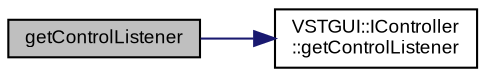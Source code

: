 digraph "getControlListener"
{
  bgcolor="transparent";
  edge [fontname="Arial",fontsize="9",labelfontname="Arial",labelfontsize="9"];
  node [fontname="Arial",fontsize="9",shape=record];
  rankdir="LR";
  Node1 [label="getControlListener",height=0.2,width=0.4,color="black", fillcolor="grey75", style="filled" fontcolor="black"];
  Node1 -> Node2 [color="midnightblue",fontsize="9",style="solid",fontname="Arial"];
  Node2 [label="VSTGUI::IController\l::getControlListener",height=0.2,width=0.4,color="black",URL="$class_v_s_t_g_u_i_1_1_i_controller.html#a383f65180d3bf65f2e6dba44efca1805"];
}
